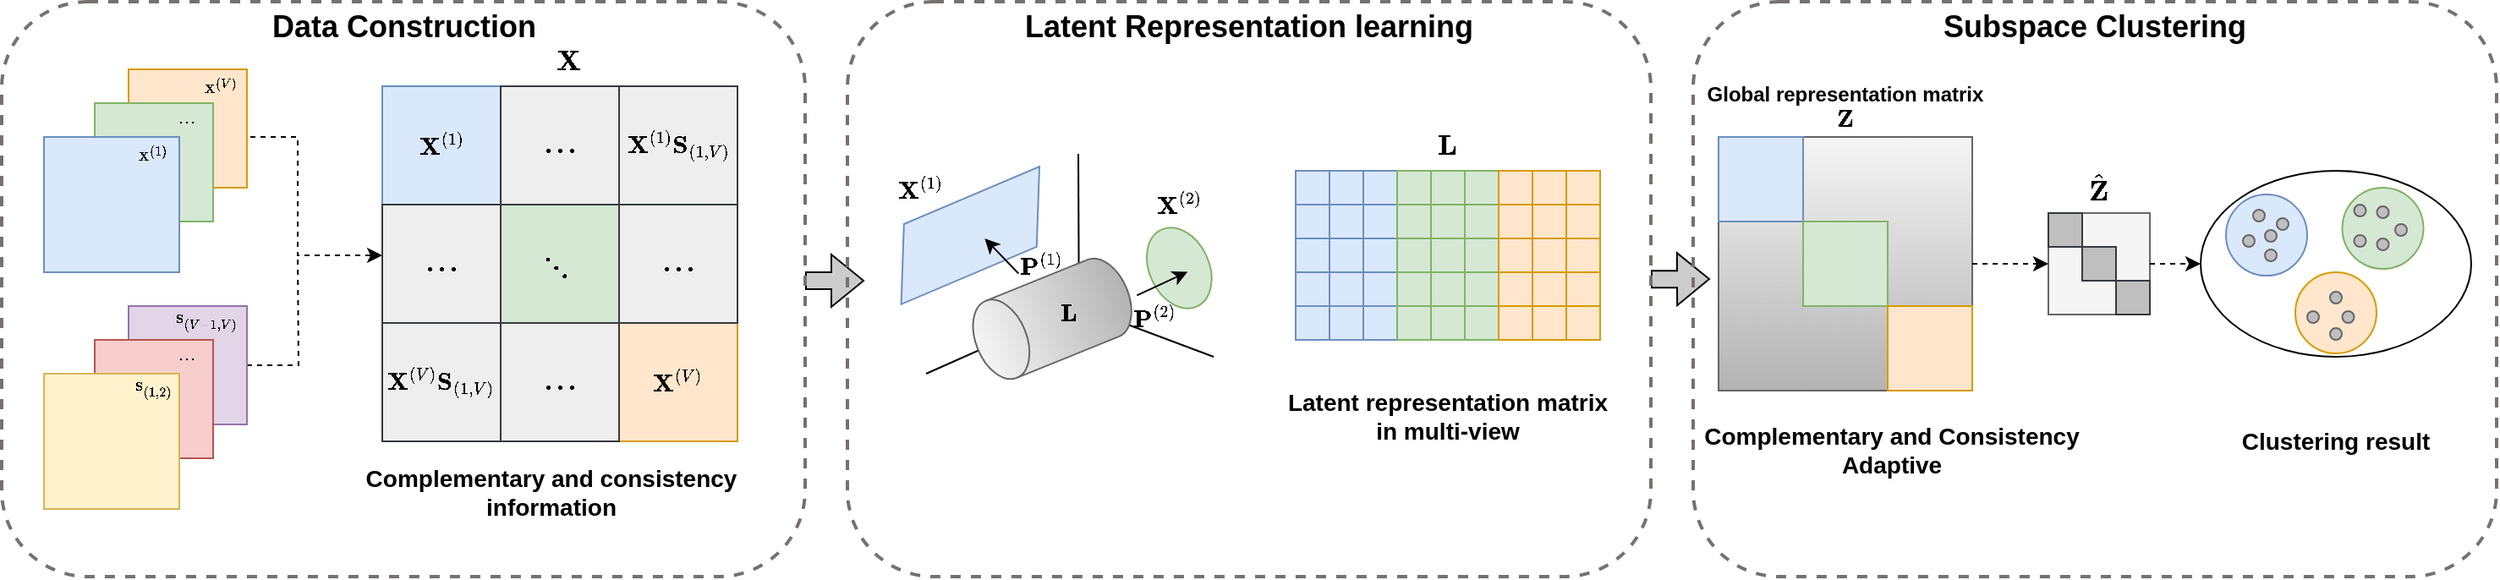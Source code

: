 <mxfile version="21.6.3" type="github">
  <diagram name="Page-1" id="2YBvvXClWsGukQMizWep">
    <mxGraphModel dx="1380" dy="829" grid="1" gridSize="10" guides="1" tooltips="1" connect="1" arrows="1" fold="1" page="1" pageScale="1" pageWidth="1654" pageHeight="1169" math="1" shadow="0">
      <root>
        <mxCell id="0" />
        <mxCell id="1" parent="0" />
        <mxCell id="ysqjjSb5tepzdiBI0oHy-188" value="" style="shape=flexArrow;endArrow=classic;html=1;rounded=0;fillColor=#CCCCCC;" edge="1" parent="1">
          <mxGeometry width="50" height="50" relative="1" as="geometry">
            <mxPoint x="990" y="214.17" as="sourcePoint" />
            <mxPoint x="1025" y="214" as="targetPoint" />
          </mxGeometry>
        </mxCell>
        <mxCell id="ysqjjSb5tepzdiBI0oHy-187" value="" style="shape=flexArrow;endArrow=classic;html=1;rounded=0;fillColor=#CCCCCC;fillStyle=auto;" edge="1" parent="1">
          <mxGeometry width="50" height="50" relative="1" as="geometry">
            <mxPoint x="490" y="215.0" as="sourcePoint" />
            <mxPoint x="525" y="215.0" as="targetPoint" />
          </mxGeometry>
        </mxCell>
        <mxCell id="ysqjjSb5tepzdiBI0oHy-163" value="" style="rounded=1;whiteSpace=wrap;html=1;fillColor=none;dashed=1;strokeColor=#767171;strokeWidth=2;" vertex="1" parent="1">
          <mxGeometry x="1015" y="50" width="475" height="340" as="geometry" />
        </mxCell>
        <mxCell id="ysqjjSb5tepzdiBI0oHy-164" value="" style="whiteSpace=wrap;html=1;aspect=fixed;fillColor=#f5f5f5;gradientColor=#b3b3b3;strokeColor=#666666;" vertex="1" parent="1">
          <mxGeometry x="1030" y="130" width="150" height="150" as="geometry" />
        </mxCell>
        <mxCell id="ysqjjSb5tepzdiBI0oHy-145" value="" style="rounded=1;whiteSpace=wrap;html=1;fillColor=none;dashed=1;strokeColor=#767171;strokeWidth=2;" vertex="1" parent="1">
          <mxGeometry x="515" y="50" width="475" height="340" as="geometry" />
        </mxCell>
        <mxCell id="ysqjjSb5tepzdiBI0oHy-98" value="" style="rounded=0;whiteSpace=wrap;html=1;" vertex="1" parent="1">
          <mxGeometry x="780" y="150" width="180" height="100" as="geometry" />
        </mxCell>
        <mxCell id="ysqjjSb5tepzdiBI0oHy-70" value="" style="rounded=1;whiteSpace=wrap;html=1;fillColor=none;dashed=1;strokeColor=#767171;strokeWidth=2;" vertex="1" parent="1">
          <mxGeometry x="15" y="50" width="475" height="340" as="geometry" />
        </mxCell>
        <mxCell id="ysqjjSb5tepzdiBI0oHy-49" value="" style="rounded=0;whiteSpace=wrap;html=1;" vertex="1" parent="1">
          <mxGeometry x="240" y="100" width="210" height="210" as="geometry" />
        </mxCell>
        <mxCell id="ysqjjSb5tepzdiBI0oHy-73" value="" style="edgeStyle=orthogonalEdgeStyle;rounded=0;orthogonalLoop=1;jettySize=auto;html=1;dashed=1;" edge="1" parent="1">
          <mxGeometry relative="1" as="geometry">
            <mxPoint x="150" y="130.0" as="sourcePoint" />
            <mxPoint x="240" y="200" as="targetPoint" />
            <Array as="points">
              <mxPoint x="190" y="130" />
              <mxPoint x="190" y="200" />
            </Array>
          </mxGeometry>
        </mxCell>
        <mxCell id="ysqjjSb5tepzdiBI0oHy-38" value="" style="rounded=0;whiteSpace=wrap;html=1;fillColor=#ffe6cc;strokeColor=#d79b00;" vertex="1" parent="1">
          <mxGeometry x="90" y="90" width="70" height="70" as="geometry" />
        </mxCell>
        <mxCell id="ysqjjSb5tepzdiBI0oHy-37" value="" style="rounded=0;whiteSpace=wrap;html=1;fillColor=#d5e8d4;strokeColor=#82b366;" vertex="1" parent="1">
          <mxGeometry x="70" y="110" width="70" height="70" as="geometry" />
        </mxCell>
        <mxCell id="ysqjjSb5tepzdiBI0oHy-35" value="" style="rounded=0;whiteSpace=wrap;html=1;fontSize=11;verticalAlign=top;align=right;fillColor=#dae8fc;strokeColor=#6c8ebf;" vertex="1" parent="1">
          <mxGeometry x="40" y="130" width="80" height="80" as="geometry" />
        </mxCell>
        <mxCell id="ysqjjSb5tepzdiBI0oHy-39" value="&lt;font style=&quot;font-size: 6px;&quot;&gt;$$\mathbf{X}^{(V)}$$&lt;/font&gt;" style="text;html=1;strokeColor=none;fillColor=none;align=center;verticalAlign=middle;whiteSpace=wrap;rounded=0;fontSize=9;" vertex="1" parent="1">
          <mxGeometry x="135" y="90" width="20" height="20" as="geometry" />
        </mxCell>
        <mxCell id="ysqjjSb5tepzdiBI0oHy-40" value="&lt;font style=&quot;font-size: 6px;&quot;&gt;$$\mathbf{...}$$&lt;/font&gt;" style="text;html=1;strokeColor=none;fillColor=none;align=center;verticalAlign=middle;whiteSpace=wrap;rounded=0;fontSize=9;" vertex="1" parent="1">
          <mxGeometry x="115" y="110" width="20" height="20" as="geometry" />
        </mxCell>
        <mxCell id="ysqjjSb5tepzdiBI0oHy-41" value="&lt;font style=&quot;font-size: 6px;&quot;&gt;$$\mathbf{X}^{(1)}$$&lt;/font&gt;" style="text;html=1;strokeColor=none;fillColor=none;align=center;verticalAlign=middle;whiteSpace=wrap;rounded=0;fontSize=9;" vertex="1" parent="1">
          <mxGeometry x="95" y="130" width="20" height="20" as="geometry" />
        </mxCell>
        <mxCell id="ysqjjSb5tepzdiBI0oHy-75" style="edgeStyle=orthogonalEdgeStyle;rounded=0;orthogonalLoop=1;jettySize=auto;html=1;dashed=1;endArrow=none;endFill=0;" edge="1" parent="1" source="ysqjjSb5tepzdiBI0oHy-43">
          <mxGeometry relative="1" as="geometry">
            <mxPoint x="190" y="200.0" as="targetPoint" />
          </mxGeometry>
        </mxCell>
        <mxCell id="ysqjjSb5tepzdiBI0oHy-43" value="" style="rounded=0;whiteSpace=wrap;html=1;fillColor=#e1d5e7;strokeColor=#9673a6;" vertex="1" parent="1">
          <mxGeometry x="90" y="230" width="70" height="70" as="geometry" />
        </mxCell>
        <mxCell id="ysqjjSb5tepzdiBI0oHy-44" value="" style="rounded=0;whiteSpace=wrap;html=1;fillColor=#f8cecc;strokeColor=#b85450;" vertex="1" parent="1">
          <mxGeometry x="70" y="250" width="70" height="70" as="geometry" />
        </mxCell>
        <mxCell id="ysqjjSb5tepzdiBI0oHy-45" value="" style="rounded=0;whiteSpace=wrap;html=1;fontSize=11;verticalAlign=top;align=right;fillColor=#fff2cc;strokeColor=#d6b656;" vertex="1" parent="1">
          <mxGeometry x="40" y="270" width="80" height="80" as="geometry" />
        </mxCell>
        <mxCell id="ysqjjSb5tepzdiBI0oHy-46" value="&lt;font style=&quot;font-size: 6px;&quot;&gt;$$\mathbf{S}_{(V-1,V)}$$&lt;/font&gt;" style="text;html=1;strokeColor=none;fillColor=none;align=center;verticalAlign=middle;whiteSpace=wrap;rounded=0;fontSize=9;" vertex="1" parent="1">
          <mxGeometry x="126" y="230" width="20" height="20" as="geometry" />
        </mxCell>
        <mxCell id="ysqjjSb5tepzdiBI0oHy-47" value="&lt;font style=&quot;font-size: 6px;&quot;&gt;$$\mathbf{...}$$&lt;/font&gt;" style="text;html=1;strokeColor=none;fillColor=none;align=center;verticalAlign=middle;whiteSpace=wrap;rounded=0;fontSize=9;" vertex="1" parent="1">
          <mxGeometry x="115" y="250" width="20" height="20" as="geometry" />
        </mxCell>
        <mxCell id="ysqjjSb5tepzdiBI0oHy-48" value="&lt;font style=&quot;font-size: 6px;&quot;&gt;$$\mathbf{S}_{(1,2)}$$&lt;/font&gt;" style="text;html=1;strokeColor=none;fillColor=none;align=center;verticalAlign=middle;whiteSpace=wrap;rounded=0;fontSize=9;" vertex="1" parent="1">
          <mxGeometry x="95" y="270" width="20" height="20" as="geometry" />
        </mxCell>
        <mxCell id="ysqjjSb5tepzdiBI0oHy-50" value="$$\mathbf{X}^{(1)}$$" style="rounded=0;whiteSpace=wrap;html=1;fillColor=#dae8fc;strokeColor=#6c8ebf;" vertex="1" parent="1">
          <mxGeometry x="240" y="100" width="70" height="70" as="geometry" />
        </mxCell>
        <mxCell id="ysqjjSb5tepzdiBI0oHy-51" value="" style="rounded=0;whiteSpace=wrap;html=1;fillColor=#d5e8d4;strokeColor=#82b366;" vertex="1" parent="1">
          <mxGeometry x="310" y="170" width="70" height="70" as="geometry" />
        </mxCell>
        <mxCell id="ysqjjSb5tepzdiBI0oHy-52" value="$$\mathbf{X}^{(V)}$$" style="rounded=0;whiteSpace=wrap;html=1;fillColor=#ffe6cc;strokeColor=#d79b00;" vertex="1" parent="1">
          <mxGeometry x="380" y="240" width="70" height="70" as="geometry" />
        </mxCell>
        <mxCell id="ysqjjSb5tepzdiBI0oHy-54" value="$$\mathbf{...}$$" style="rounded=0;whiteSpace=wrap;html=1;fillColor=#eeeeee;strokeColor=#36393d;" vertex="1" parent="1">
          <mxGeometry x="240" y="170" width="70" height="70" as="geometry" />
        </mxCell>
        <mxCell id="ysqjjSb5tepzdiBI0oHy-55" value="$$\mathbf{X}^{(V)}\mathbf{S}_{(1,V)}$$" style="rounded=0;whiteSpace=wrap;html=1;fillColor=#eeeeee;strokeColor=#36393d;" vertex="1" parent="1">
          <mxGeometry x="240" y="240" width="70" height="70" as="geometry" />
        </mxCell>
        <mxCell id="ysqjjSb5tepzdiBI0oHy-56" value="$$\mathbf{...}$$" style="rounded=0;whiteSpace=wrap;html=1;fillColor=#eeeeee;strokeColor=#36393d;" vertex="1" parent="1">
          <mxGeometry x="380" y="170" width="70" height="70" as="geometry" />
        </mxCell>
        <mxCell id="ysqjjSb5tepzdiBI0oHy-57" value="$$\mathbf{...}$$" style="rounded=0;whiteSpace=wrap;html=1;fillColor=#eeeeee;strokeColor=#36393d;" vertex="1" parent="1">
          <mxGeometry x="310" y="100" width="70" height="70" as="geometry" />
        </mxCell>
        <mxCell id="ysqjjSb5tepzdiBI0oHy-58" value="$$\mathbf{X}^{(1)}\mathbf{S}_{(1,V)}$$" style="rounded=0;whiteSpace=wrap;html=1;align=center;fillColor=#eeeeee;strokeColor=#36393d;" vertex="1" parent="1">
          <mxGeometry x="380" y="100" width="70" height="70" as="geometry" />
        </mxCell>
        <mxCell id="ysqjjSb5tepzdiBI0oHy-67" value="&lt;font style=&quot;font-size: 12px;&quot;&gt;$$\mathbf{...}$$&lt;/font&gt;" style="text;html=1;strokeColor=none;fillColor=none;align=center;verticalAlign=middle;whiteSpace=wrap;rounded=0;rotation=45;" vertex="1" parent="1">
          <mxGeometry x="315" y="190" width="60" height="30" as="geometry" />
        </mxCell>
        <mxCell id="ysqjjSb5tepzdiBI0oHy-69" value="$$\mathbf{...}$$" style="rounded=0;whiteSpace=wrap;html=1;fillColor=#eeeeee;strokeColor=#36393d;" vertex="1" parent="1">
          <mxGeometry x="310" y="240" width="70" height="70" as="geometry" />
        </mxCell>
        <mxCell id="ysqjjSb5tepzdiBI0oHy-71" value="&lt;b&gt;&lt;font style=&quot;font-size: 18px;&quot;&gt;Data Construction&lt;/font&gt;&lt;/b&gt;" style="text;html=1;strokeColor=none;fillColor=none;align=center;verticalAlign=middle;whiteSpace=wrap;rounded=0;" vertex="1" parent="1">
          <mxGeometry x="147.5" y="50" width="210" height="30" as="geometry" />
        </mxCell>
        <mxCell id="ysqjjSb5tepzdiBI0oHy-99" value="" style="whiteSpace=wrap;html=1;aspect=fixed;fillColor=#dae8fc;strokeColor=#6c8ebf;" vertex="1" parent="1">
          <mxGeometry x="780" y="150" width="20" height="20" as="geometry" />
        </mxCell>
        <mxCell id="ysqjjSb5tepzdiBI0oHy-100" value="" style="whiteSpace=wrap;html=1;aspect=fixed;fillColor=#dae8fc;strokeColor=#6c8ebf;" vertex="1" parent="1">
          <mxGeometry x="780" y="170" width="20" height="20" as="geometry" />
        </mxCell>
        <mxCell id="ysqjjSb5tepzdiBI0oHy-101" value="" style="whiteSpace=wrap;html=1;aspect=fixed;fillColor=#dae8fc;strokeColor=#6c8ebf;" vertex="1" parent="1">
          <mxGeometry x="780" y="190" width="20" height="20" as="geometry" />
        </mxCell>
        <mxCell id="ysqjjSb5tepzdiBI0oHy-102" value="" style="whiteSpace=wrap;html=1;aspect=fixed;fillColor=#dae8fc;strokeColor=#6c8ebf;" vertex="1" parent="1">
          <mxGeometry x="780" y="210" width="20" height="20" as="geometry" />
        </mxCell>
        <mxCell id="ysqjjSb5tepzdiBI0oHy-103" value="" style="whiteSpace=wrap;html=1;aspect=fixed;fillColor=#dae8fc;strokeColor=#6c8ebf;" vertex="1" parent="1">
          <mxGeometry x="780" y="230" width="20" height="20" as="geometry" />
        </mxCell>
        <mxCell id="ysqjjSb5tepzdiBI0oHy-104" value="" style="whiteSpace=wrap;html=1;aspect=fixed;fillColor=#dae8fc;strokeColor=#6c8ebf;" vertex="1" parent="1">
          <mxGeometry x="800" y="150" width="20" height="20" as="geometry" />
        </mxCell>
        <mxCell id="ysqjjSb5tepzdiBI0oHy-105" value="" style="whiteSpace=wrap;html=1;aspect=fixed;fillColor=#dae8fc;strokeColor=#6c8ebf;" vertex="1" parent="1">
          <mxGeometry x="800" y="170" width="20" height="20" as="geometry" />
        </mxCell>
        <mxCell id="ysqjjSb5tepzdiBI0oHy-106" value="" style="whiteSpace=wrap;html=1;aspect=fixed;fillColor=#dae8fc;strokeColor=#6c8ebf;" vertex="1" parent="1">
          <mxGeometry x="800" y="190" width="20" height="20" as="geometry" />
        </mxCell>
        <mxCell id="ysqjjSb5tepzdiBI0oHy-107" value="" style="whiteSpace=wrap;html=1;aspect=fixed;fillColor=#dae8fc;strokeColor=#6c8ebf;" vertex="1" parent="1">
          <mxGeometry x="800" y="210" width="20" height="20" as="geometry" />
        </mxCell>
        <mxCell id="ysqjjSb5tepzdiBI0oHy-108" value="" style="whiteSpace=wrap;html=1;aspect=fixed;fillColor=#dae8fc;strokeColor=#6c8ebf;" vertex="1" parent="1">
          <mxGeometry x="800" y="230" width="20" height="20" as="geometry" />
        </mxCell>
        <mxCell id="ysqjjSb5tepzdiBI0oHy-109" value="" style="whiteSpace=wrap;html=1;aspect=fixed;fillColor=#dae8fc;strokeColor=#6c8ebf;" vertex="1" parent="1">
          <mxGeometry x="820" y="150" width="20" height="20" as="geometry" />
        </mxCell>
        <mxCell id="ysqjjSb5tepzdiBI0oHy-110" value="" style="whiteSpace=wrap;html=1;aspect=fixed;fillColor=#dae8fc;strokeColor=#6c8ebf;" vertex="1" parent="1">
          <mxGeometry x="820" y="170" width="20" height="20" as="geometry" />
        </mxCell>
        <mxCell id="ysqjjSb5tepzdiBI0oHy-111" value="" style="whiteSpace=wrap;html=1;aspect=fixed;fillColor=#dae8fc;strokeColor=#6c8ebf;" vertex="1" parent="1">
          <mxGeometry x="820" y="190" width="20" height="20" as="geometry" />
        </mxCell>
        <mxCell id="ysqjjSb5tepzdiBI0oHy-112" value="" style="whiteSpace=wrap;html=1;aspect=fixed;fillColor=#dae8fc;strokeColor=#6c8ebf;" vertex="1" parent="1">
          <mxGeometry x="820" y="210" width="20" height="20" as="geometry" />
        </mxCell>
        <mxCell id="ysqjjSb5tepzdiBI0oHy-113" value="" style="whiteSpace=wrap;html=1;aspect=fixed;fillColor=#dae8fc;strokeColor=#6c8ebf;" vertex="1" parent="1">
          <mxGeometry x="820" y="230" width="20" height="20" as="geometry" />
        </mxCell>
        <mxCell id="ysqjjSb5tepzdiBI0oHy-114" value="" style="whiteSpace=wrap;html=1;aspect=fixed;fillColor=#d5e8d4;strokeColor=#82b366;" vertex="1" parent="1">
          <mxGeometry x="840" y="150" width="20" height="20" as="geometry" />
        </mxCell>
        <mxCell id="ysqjjSb5tepzdiBI0oHy-115" value="" style="whiteSpace=wrap;html=1;aspect=fixed;fillColor=#d5e8d4;strokeColor=#82b366;" vertex="1" parent="1">
          <mxGeometry x="840" y="170" width="20" height="20" as="geometry" />
        </mxCell>
        <mxCell id="ysqjjSb5tepzdiBI0oHy-116" value="" style="whiteSpace=wrap;html=1;aspect=fixed;fillColor=#d5e8d4;strokeColor=#82b366;" vertex="1" parent="1">
          <mxGeometry x="840" y="190" width="20" height="20" as="geometry" />
        </mxCell>
        <mxCell id="ysqjjSb5tepzdiBI0oHy-117" value="" style="whiteSpace=wrap;html=1;aspect=fixed;fillColor=#d5e8d4;strokeColor=#82b366;" vertex="1" parent="1">
          <mxGeometry x="840" y="210" width="20" height="20" as="geometry" />
        </mxCell>
        <mxCell id="ysqjjSb5tepzdiBI0oHy-118" value="" style="whiteSpace=wrap;html=1;aspect=fixed;fillColor=#d5e8d4;strokeColor=#82b366;" vertex="1" parent="1">
          <mxGeometry x="840" y="230" width="20" height="20" as="geometry" />
        </mxCell>
        <mxCell id="ysqjjSb5tepzdiBI0oHy-120" value="" style="whiteSpace=wrap;html=1;aspect=fixed;fillColor=#d5e8d4;strokeColor=#82b366;" vertex="1" parent="1">
          <mxGeometry x="860" y="150" width="20" height="20" as="geometry" />
        </mxCell>
        <mxCell id="ysqjjSb5tepzdiBI0oHy-121" value="" style="whiteSpace=wrap;html=1;aspect=fixed;fillColor=#d5e8d4;strokeColor=#82b366;" vertex="1" parent="1">
          <mxGeometry x="860" y="170" width="20" height="20" as="geometry" />
        </mxCell>
        <mxCell id="ysqjjSb5tepzdiBI0oHy-122" value="" style="whiteSpace=wrap;html=1;aspect=fixed;fillColor=#d5e8d4;strokeColor=#82b366;" vertex="1" parent="1">
          <mxGeometry x="860" y="190" width="20" height="20" as="geometry" />
        </mxCell>
        <mxCell id="ysqjjSb5tepzdiBI0oHy-123" value="" style="whiteSpace=wrap;html=1;aspect=fixed;fillColor=#d5e8d4;strokeColor=#82b366;" vertex="1" parent="1">
          <mxGeometry x="860" y="210" width="20" height="20" as="geometry" />
        </mxCell>
        <mxCell id="ysqjjSb5tepzdiBI0oHy-124" value="" style="whiteSpace=wrap;html=1;aspect=fixed;fillColor=#d5e8d4;strokeColor=#82b366;" vertex="1" parent="1">
          <mxGeometry x="860" y="230" width="20" height="20" as="geometry" />
        </mxCell>
        <mxCell id="ysqjjSb5tepzdiBI0oHy-125" value="" style="whiteSpace=wrap;html=1;aspect=fixed;fillColor=#d5e8d4;strokeColor=#82b366;" vertex="1" parent="1">
          <mxGeometry x="880" y="150" width="20" height="20" as="geometry" />
        </mxCell>
        <mxCell id="ysqjjSb5tepzdiBI0oHy-126" value="" style="whiteSpace=wrap;html=1;aspect=fixed;fillColor=#d5e8d4;strokeColor=#82b366;" vertex="1" parent="1">
          <mxGeometry x="880" y="170" width="20" height="20" as="geometry" />
        </mxCell>
        <mxCell id="ysqjjSb5tepzdiBI0oHy-127" value="" style="whiteSpace=wrap;html=1;aspect=fixed;fillColor=#d5e8d4;strokeColor=#82b366;" vertex="1" parent="1">
          <mxGeometry x="880" y="190" width="20" height="20" as="geometry" />
        </mxCell>
        <mxCell id="ysqjjSb5tepzdiBI0oHy-128" value="" style="whiteSpace=wrap;html=1;aspect=fixed;fillColor=#d5e8d4;strokeColor=#82b366;" vertex="1" parent="1">
          <mxGeometry x="880" y="210" width="20" height="20" as="geometry" />
        </mxCell>
        <mxCell id="ysqjjSb5tepzdiBI0oHy-129" value="" style="whiteSpace=wrap;html=1;aspect=fixed;fillColor=#d5e8d4;strokeColor=#82b366;" vertex="1" parent="1">
          <mxGeometry x="880" y="230" width="20" height="20" as="geometry" />
        </mxCell>
        <mxCell id="ysqjjSb5tepzdiBI0oHy-130" value="" style="whiteSpace=wrap;html=1;aspect=fixed;fillColor=#ffe6cc;strokeColor=#d79b00;" vertex="1" parent="1">
          <mxGeometry x="900" y="150" width="20" height="20" as="geometry" />
        </mxCell>
        <mxCell id="ysqjjSb5tepzdiBI0oHy-131" value="" style="whiteSpace=wrap;html=1;aspect=fixed;fillColor=#ffe6cc;strokeColor=#d79b00;" vertex="1" parent="1">
          <mxGeometry x="900" y="170" width="20" height="20" as="geometry" />
        </mxCell>
        <mxCell id="ysqjjSb5tepzdiBI0oHy-132" value="" style="whiteSpace=wrap;html=1;aspect=fixed;fillColor=#ffe6cc;strokeColor=#d79b00;" vertex="1" parent="1">
          <mxGeometry x="900" y="190" width="20" height="20" as="geometry" />
        </mxCell>
        <mxCell id="ysqjjSb5tepzdiBI0oHy-133" value="" style="whiteSpace=wrap;html=1;aspect=fixed;fillColor=#ffe6cc;strokeColor=#d79b00;" vertex="1" parent="1">
          <mxGeometry x="900" y="210" width="20" height="20" as="geometry" />
        </mxCell>
        <mxCell id="ysqjjSb5tepzdiBI0oHy-134" value="" style="whiteSpace=wrap;html=1;aspect=fixed;fillColor=#ffe6cc;strokeColor=#d79b00;" vertex="1" parent="1">
          <mxGeometry x="900" y="230" width="20" height="20" as="geometry" />
        </mxCell>
        <mxCell id="ysqjjSb5tepzdiBI0oHy-135" value="" style="whiteSpace=wrap;html=1;aspect=fixed;fillColor=#ffe6cc;strokeColor=#d79b00;" vertex="1" parent="1">
          <mxGeometry x="920" y="150" width="20" height="20" as="geometry" />
        </mxCell>
        <mxCell id="ysqjjSb5tepzdiBI0oHy-136" value="" style="whiteSpace=wrap;html=1;aspect=fixed;fillColor=#ffe6cc;strokeColor=#d79b00;" vertex="1" parent="1">
          <mxGeometry x="920" y="170" width="20" height="20" as="geometry" />
        </mxCell>
        <mxCell id="ysqjjSb5tepzdiBI0oHy-137" value="" style="whiteSpace=wrap;html=1;aspect=fixed;fillColor=#ffe6cc;strokeColor=#d79b00;" vertex="1" parent="1">
          <mxGeometry x="920" y="190" width="20" height="20" as="geometry" />
        </mxCell>
        <mxCell id="ysqjjSb5tepzdiBI0oHy-138" value="" style="whiteSpace=wrap;html=1;aspect=fixed;fillColor=#ffe6cc;strokeColor=#d79b00;" vertex="1" parent="1">
          <mxGeometry x="920" y="210" width="20" height="20" as="geometry" />
        </mxCell>
        <mxCell id="ysqjjSb5tepzdiBI0oHy-139" value="" style="whiteSpace=wrap;html=1;aspect=fixed;fillColor=#ffe6cc;strokeColor=#d79b00;" vertex="1" parent="1">
          <mxGeometry x="920" y="230" width="20" height="20" as="geometry" />
        </mxCell>
        <mxCell id="ysqjjSb5tepzdiBI0oHy-140" value="" style="whiteSpace=wrap;html=1;aspect=fixed;fillColor=#ffe6cc;strokeColor=#d79b00;" vertex="1" parent="1">
          <mxGeometry x="940" y="150" width="20" height="20" as="geometry" />
        </mxCell>
        <mxCell id="ysqjjSb5tepzdiBI0oHy-141" value="" style="whiteSpace=wrap;html=1;aspect=fixed;fillColor=#ffe6cc;strokeColor=#d79b00;" vertex="1" parent="1">
          <mxGeometry x="940" y="170" width="20" height="20" as="geometry" />
        </mxCell>
        <mxCell id="ysqjjSb5tepzdiBI0oHy-142" value="" style="whiteSpace=wrap;html=1;aspect=fixed;fillColor=#ffe6cc;strokeColor=#d79b00;" vertex="1" parent="1">
          <mxGeometry x="940" y="190" width="20" height="20" as="geometry" />
        </mxCell>
        <mxCell id="ysqjjSb5tepzdiBI0oHy-143" value="" style="whiteSpace=wrap;html=1;aspect=fixed;fillColor=#ffe6cc;strokeColor=#d79b00;" vertex="1" parent="1">
          <mxGeometry x="940" y="210" width="20" height="20" as="geometry" />
        </mxCell>
        <mxCell id="ysqjjSb5tepzdiBI0oHy-144" value="" style="whiteSpace=wrap;html=1;aspect=fixed;fillColor=#ffe6cc;strokeColor=#d79b00;" vertex="1" parent="1">
          <mxGeometry x="940" y="230" width="20" height="20" as="geometry" />
        </mxCell>
        <mxCell id="ysqjjSb5tepzdiBI0oHy-160" value="" style="group" vertex="1" connectable="0" parent="1">
          <mxGeometry x="530.002" y="140" width="207.71" height="138.065" as="geometry" />
        </mxCell>
        <mxCell id="ysqjjSb5tepzdiBI0oHy-77" value="" style="endArrow=none;html=1;rounded=0;" edge="1" parent="ysqjjSb5tepzdiBI0oHy-160">
          <mxGeometry width="50" height="50" relative="1" as="geometry">
            <mxPoint x="121.868" y="90" as="sourcePoint" />
            <mxPoint x="121.508" as="targetPoint" />
          </mxGeometry>
        </mxCell>
        <mxCell id="ysqjjSb5tepzdiBI0oHy-79" value="" style="endArrow=none;html=1;rounded=0;" edge="1" parent="ysqjjSb5tepzdiBI0oHy-160">
          <mxGeometry width="50" height="50" relative="1" as="geometry">
            <mxPoint x="201.508" y="120" as="sourcePoint" />
            <mxPoint x="121.508" y="90" as="targetPoint" />
          </mxGeometry>
        </mxCell>
        <mxCell id="ysqjjSb5tepzdiBI0oHy-147" value="" style="endArrow=none;html=1;rounded=0;" edge="1" parent="ysqjjSb5tepzdiBI0oHy-160">
          <mxGeometry width="50" height="50" relative="1" as="geometry">
            <mxPoint x="31.508" y="130" as="sourcePoint" />
            <mxPoint x="121.508" y="90" as="targetPoint" />
          </mxGeometry>
        </mxCell>
        <mxCell id="ysqjjSb5tepzdiBI0oHy-80" value="" style="shape=cylinder3;whiteSpace=wrap;html=1;boundedLbl=1;backgroundOutline=1;size=15;rotation=248;container=0;fillColor=#f5f5f5;strokeColor=#666666;gradientColor=#b3b3b3;" vertex="1" parent="ysqjjSb5tepzdiBI0oHy-160">
          <mxGeometry x="81.508" y="50" width="49.12" height="95" as="geometry" />
        </mxCell>
        <mxCell id="ysqjjSb5tepzdiBI0oHy-82" value="" style="ellipse;whiteSpace=wrap;html=1;rotation=65;container=0;fillColor=#d5e8d4;strokeColor=#82b366;" vertex="1" parent="ysqjjSb5tepzdiBI0oHy-160">
          <mxGeometry x="156.148" y="49.85" width="50" height="35.3" as="geometry" />
        </mxCell>
        <mxCell id="ysqjjSb5tepzdiBI0oHy-83" value="" style="shape=parallelogram;perimeter=parallelogramPerimeter;whiteSpace=wrap;html=1;fixedSize=1;rotation=337;size=20;container=0;fillColor=#dae8fc;strokeColor=#6c8ebf;" vertex="1" parent="ysqjjSb5tepzdiBI0oHy-160">
          <mxGeometry x="4.148" y="26.72" width="107" height="43" as="geometry" />
        </mxCell>
        <mxCell id="ysqjjSb5tepzdiBI0oHy-85" value="" style="endArrow=classic;html=1;rounded=0;" edge="1" parent="ysqjjSb5tepzdiBI0oHy-160">
          <mxGeometry width="50" height="50" relative="1" as="geometry">
            <mxPoint x="86.148" y="70.72" as="sourcePoint" />
            <mxPoint x="66.148" y="50" as="targetPoint" />
          </mxGeometry>
        </mxCell>
        <mxCell id="ysqjjSb5tepzdiBI0oHy-87" value="" style="endArrow=classic;html=1;rounded=0;" edge="1" parent="ysqjjSb5tepzdiBI0oHy-160">
          <mxGeometry width="50" height="50" relative="1" as="geometry">
            <mxPoint x="156.148" y="83.72" as="sourcePoint" />
            <mxPoint x="186.148" y="69.72" as="targetPoint" />
          </mxGeometry>
        </mxCell>
        <mxCell id="ysqjjSb5tepzdiBI0oHy-96" value="$$\mathbf{P}^{(2)}$$" style="text;html=1;strokeColor=none;fillColor=none;align=center;verticalAlign=middle;whiteSpace=wrap;rounded=0;" vertex="1" parent="ysqjjSb5tepzdiBI0oHy-160">
          <mxGeometry x="156" y="87" width="22.32" height="20" as="geometry" />
        </mxCell>
        <mxCell id="ysqjjSb5tepzdiBI0oHy-91" value="$$\mathbf{X}^{(2)}$$" style="text;html=1;strokeColor=none;fillColor=none;align=center;verticalAlign=middle;whiteSpace=wrap;rounded=0;" vertex="1" parent="ysqjjSb5tepzdiBI0oHy-160">
          <mxGeometry x="168.828" y="20" width="24.64" height="20" as="geometry" />
        </mxCell>
        <mxCell id="ysqjjSb5tepzdiBI0oHy-95" value="$$\mathbf{P}^{(1)}$$" style="text;html=1;strokeColor=none;fillColor=none;align=center;verticalAlign=middle;whiteSpace=wrap;rounded=0;" vertex="1" parent="ysqjjSb5tepzdiBI0oHy-160">
          <mxGeometry x="88.828" y="56" width="22.32" height="20" as="geometry" />
        </mxCell>
        <mxCell id="ysqjjSb5tepzdiBI0oHy-90" value="$$\mathbf{X}^{(1)}$$" style="text;html=1;strokeColor=none;fillColor=none;align=center;verticalAlign=middle;whiteSpace=wrap;rounded=0;" vertex="1" parent="ysqjjSb5tepzdiBI0oHy-160">
          <mxGeometry x="16.148" y="10.72" width="24.64" height="20" as="geometry" />
        </mxCell>
        <mxCell id="ysqjjSb5tepzdiBI0oHy-88" value="$$\mathbf{L}$$" style="text;html=1;strokeColor=none;fillColor=none;align=center;verticalAlign=middle;whiteSpace=wrap;rounded=0;" vertex="1" parent="ysqjjSb5tepzdiBI0oHy-160">
          <mxGeometry x="96.148" y="85.15" width="40" height="20" as="geometry" />
        </mxCell>
        <mxCell id="ysqjjSb5tepzdiBI0oHy-161" value="&lt;b&gt;&lt;font style=&quot;font-size: 18px;&quot;&gt;Latent Representation learning&lt;/font&gt;&lt;/b&gt;" style="text;html=1;strokeColor=none;fillColor=none;align=center;verticalAlign=middle;whiteSpace=wrap;rounded=0;" vertex="1" parent="1">
          <mxGeometry x="606.25" y="50" width="292.5" height="30" as="geometry" />
        </mxCell>
        <mxCell id="ysqjjSb5tepzdiBI0oHy-165" value="&lt;b&gt;&lt;font style=&quot;font-size: 18px;&quot;&gt;Subspace Clustering&lt;/font&gt;&lt;/b&gt;" style="text;html=1;strokeColor=none;fillColor=none;align=center;verticalAlign=middle;whiteSpace=wrap;rounded=0;" vertex="1" parent="1">
          <mxGeometry x="1106.25" y="50" width="292.5" height="30" as="geometry" />
        </mxCell>
        <mxCell id="ysqjjSb5tepzdiBI0oHy-167" value="" style="whiteSpace=wrap;html=1;aspect=fixed;fillColor=#dae8fc;strokeColor=#6c8ebf;" vertex="1" parent="1">
          <mxGeometry x="1030" y="130" width="50" height="50" as="geometry" />
        </mxCell>
        <mxCell id="ysqjjSb5tepzdiBI0oHy-168" value="" style="whiteSpace=wrap;html=1;aspect=fixed;fillColor=#d5e8d4;strokeColor=#82b366;" vertex="1" parent="1">
          <mxGeometry x="1080" y="180" width="50" height="50" as="geometry" />
        </mxCell>
        <mxCell id="ysqjjSb5tepzdiBI0oHy-169" value="" style="whiteSpace=wrap;html=1;aspect=fixed;fillColor=#ffe6cc;strokeColor=#d79b00;" vertex="1" parent="1">
          <mxGeometry x="1130" y="230" width="50" height="50" as="geometry" />
        </mxCell>
        <mxCell id="ysqjjSb5tepzdiBI0oHy-170" value="" style="whiteSpace=wrap;html=1;aspect=fixed;fillColor=#f5f5f5;strokeColor=#666666;fontColor=#333333;" vertex="1" parent="1">
          <mxGeometry x="1225" y="175" width="60" height="60" as="geometry" />
        </mxCell>
        <mxCell id="ysqjjSb5tepzdiBI0oHy-171" value="" style="ellipse;whiteSpace=wrap;html=1;" vertex="1" parent="1">
          <mxGeometry x="1315" y="150" width="160" height="110" as="geometry" />
        </mxCell>
        <mxCell id="ysqjjSb5tepzdiBI0oHy-172" value="$$\mathbf{Z}$$" style="text;html=1;strokeColor=none;fillColor=none;align=center;verticalAlign=middle;whiteSpace=wrap;rounded=0;" vertex="1" parent="1">
          <mxGeometry x="1090" y="110" width="30" height="20" as="geometry" />
        </mxCell>
        <mxCell id="ysqjjSb5tepzdiBI0oHy-174" value="&lt;span style=&quot;color: rgb(0, 0, 0); font-family: Helvetica; font-style: normal; font-variant-ligatures: normal; font-variant-caps: normal; font-weight: 400; letter-spacing: normal; orphans: 2; text-indent: 0px; text-transform: none; widows: 2; word-spacing: 0px; -webkit-text-stroke-width: 0px; background-color: rgb(251, 251, 251); text-decoration-thickness: initial; text-decoration-style: initial; text-decoration-color: initial; float: none; display: inline !important;&quot;&gt;&lt;font style=&quot;font-size: 14px;&quot;&gt;$$\hat{\mathbf{Z}}$$&lt;/font&gt;&lt;/span&gt;" style="text;whiteSpace=wrap;html=1;align=center;verticalAlign=middle;" vertex="1" parent="1">
          <mxGeometry x="1240" y="145" width="30" height="30" as="geometry" />
        </mxCell>
        <mxCell id="ysqjjSb5tepzdiBI0oHy-175" value="&lt;b&gt;Global representation matrix&lt;/b&gt;" style="text;html=1;strokeColor=none;fillColor=none;align=center;verticalAlign=middle;whiteSpace=wrap;rounded=0;" vertex="1" parent="1">
          <mxGeometry x="1020" y="90" width="170" height="30" as="geometry" />
        </mxCell>
        <mxCell id="ysqjjSb5tepzdiBI0oHy-177" value="" style="whiteSpace=wrap;html=1;aspect=fixed;fillColor=#bfbfbf;strokeColor=#36393d;" vertex="1" parent="1">
          <mxGeometry x="1225" y="175" width="20" height="20" as="geometry" />
        </mxCell>
        <mxCell id="ysqjjSb5tepzdiBI0oHy-179" value="" style="whiteSpace=wrap;html=1;aspect=fixed;fillColor=#bfbfbf;strokeColor=#36393d;" vertex="1" parent="1">
          <mxGeometry x="1245" y="195" width="20" height="20" as="geometry" />
        </mxCell>
        <mxCell id="ysqjjSb5tepzdiBI0oHy-180" value="" style="whiteSpace=wrap;html=1;aspect=fixed;fillColor=#bfbfbf;strokeColor=#36393d;" vertex="1" parent="1">
          <mxGeometry x="1265" y="215" width="20" height="20" as="geometry" />
        </mxCell>
        <mxCell id="ysqjjSb5tepzdiBI0oHy-181" value="&lt;font style=&quot;font-size: 14px;&quot;&gt;$$\mathbf{L}$$&lt;/font&gt;" style="text;html=1;strokeColor=none;fillColor=none;align=center;verticalAlign=middle;whiteSpace=wrap;rounded=0;" vertex="1" parent="1">
          <mxGeometry x="840" y="120" width="60" height="30" as="geometry" />
        </mxCell>
        <mxCell id="ysqjjSb5tepzdiBI0oHy-182" value="&lt;b&gt;&lt;font style=&quot;font-size: 14px;&quot;&gt;Latent representation matrix in multi-view&lt;/font&gt;&lt;/b&gt;" style="text;html=1;strokeColor=none;fillColor=none;align=center;verticalAlign=middle;whiteSpace=wrap;rounded=0;" vertex="1" parent="1">
          <mxGeometry x="770" y="280" width="200" height="30" as="geometry" />
        </mxCell>
        <mxCell id="ysqjjSb5tepzdiBI0oHy-184" value="&lt;b&gt;&lt;font style=&quot;font-size: 14px;&quot;&gt;Complementary and consistency information&lt;/font&gt;&lt;/b&gt;" style="text;html=1;strokeColor=none;fillColor=none;align=center;verticalAlign=middle;whiteSpace=wrap;rounded=0;" vertex="1" parent="1">
          <mxGeometry x="200" y="325" width="280" height="30" as="geometry" />
        </mxCell>
        <mxCell id="ysqjjSb5tepzdiBI0oHy-185" value="&lt;b&gt;&lt;font style=&quot;font-size: 14px;&quot;&gt;Complementary and Consistency Adaptive&lt;/font&gt;&lt;/b&gt;" style="text;html=1;strokeColor=none;fillColor=none;align=center;verticalAlign=middle;whiteSpace=wrap;rounded=0;" vertex="1" parent="1">
          <mxGeometry x="1020" y="300" width="225" height="30" as="geometry" />
        </mxCell>
        <mxCell id="ysqjjSb5tepzdiBI0oHy-186" value="&lt;b&gt;&lt;font style=&quot;font-size: 14px;&quot;&gt;Clustering result&lt;/font&gt;&lt;/b&gt;" style="text;html=1;strokeColor=none;fillColor=none;align=center;verticalAlign=middle;whiteSpace=wrap;rounded=0;" vertex="1" parent="1">
          <mxGeometry x="1330" y="295" width="130" height="30" as="geometry" />
        </mxCell>
        <mxCell id="ysqjjSb5tepzdiBI0oHy-190" value="" style="ellipse;whiteSpace=wrap;html=1;aspect=fixed;fillColor=#dae8fc;strokeColor=#6c8ebf;" vertex="1" parent="1">
          <mxGeometry x="1330" y="164.03" width="48" height="48" as="geometry" />
        </mxCell>
        <mxCell id="ysqjjSb5tepzdiBI0oHy-191" value="" style="ellipse;whiteSpace=wrap;html=1;aspect=fixed;fillColor=#d5e8d4;strokeColor=#82b366;" vertex="1" parent="1">
          <mxGeometry x="1398.75" y="160" width="48" height="48" as="geometry" />
        </mxCell>
        <mxCell id="ysqjjSb5tepzdiBI0oHy-192" value="" style="ellipse;whiteSpace=wrap;html=1;aspect=fixed;fillColor=#ffe6cc;strokeColor=#d79b00;" vertex="1" parent="1">
          <mxGeometry x="1371" y="210" width="48" height="48" as="geometry" />
        </mxCell>
        <mxCell id="ysqjjSb5tepzdiBI0oHy-198" value="" style="ellipse;whiteSpace=wrap;html=1;aspect=fixed;fillColor=#bfbfbf;strokeColor=#666666;gradientColor=none;" vertex="1" parent="1">
          <mxGeometry x="1360" y="178" width="7" height="7" as="geometry" />
        </mxCell>
        <mxCell id="ysqjjSb5tepzdiBI0oHy-206" value="" style="ellipse;whiteSpace=wrap;html=1;aspect=fixed;fillColor=#bfbfbf;strokeColor=#666666;gradientColor=none;" vertex="1" parent="1">
          <mxGeometry x="1340" y="188" width="7" height="7" as="geometry" />
        </mxCell>
        <mxCell id="ysqjjSb5tepzdiBI0oHy-207" value="" style="ellipse;whiteSpace=wrap;html=1;aspect=fixed;fillColor=#bfbfbf;strokeColor=#666666;gradientColor=none;" vertex="1" parent="1">
          <mxGeometry x="1353" y="196.5" width="7" height="7" as="geometry" />
        </mxCell>
        <mxCell id="ysqjjSb5tepzdiBI0oHy-208" value="" style="ellipse;whiteSpace=wrap;html=1;aspect=fixed;fillColor=#bfbfbf;strokeColor=#666666;gradientColor=none;" vertex="1" parent="1">
          <mxGeometry x="1346" y="173" width="7" height="7" as="geometry" />
        </mxCell>
        <mxCell id="ysqjjSb5tepzdiBI0oHy-209" value="" style="ellipse;whiteSpace=wrap;html=1;aspect=fixed;fillColor=#bfbfbf;strokeColor=#666666;gradientColor=none;" vertex="1" parent="1">
          <mxGeometry x="1353" y="185" width="7" height="7" as="geometry" />
        </mxCell>
        <mxCell id="ysqjjSb5tepzdiBI0oHy-210" value="" style="ellipse;whiteSpace=wrap;html=1;aspect=fixed;fillColor=#bfbfbf;strokeColor=#666666;gradientColor=none;" vertex="1" parent="1">
          <mxGeometry x="1378" y="233" width="7" height="7" as="geometry" />
        </mxCell>
        <mxCell id="ysqjjSb5tepzdiBI0oHy-211" value="" style="ellipse;whiteSpace=wrap;html=1;aspect=fixed;fillColor=#bfbfbf;strokeColor=#666666;gradientColor=none;" vertex="1" parent="1">
          <mxGeometry x="1391.5" y="243" width="7" height="7" as="geometry" />
        </mxCell>
        <mxCell id="ysqjjSb5tepzdiBI0oHy-212" value="" style="ellipse;whiteSpace=wrap;html=1;aspect=fixed;fillColor=#bfbfbf;strokeColor=#666666;gradientColor=none;" vertex="1" parent="1">
          <mxGeometry x="1391.5" y="221.5" width="7" height="7" as="geometry" />
        </mxCell>
        <mxCell id="ysqjjSb5tepzdiBI0oHy-213" value="" style="ellipse;whiteSpace=wrap;html=1;aspect=fixed;fillColor=#bfbfbf;strokeColor=#666666;gradientColor=none;" vertex="1" parent="1">
          <mxGeometry x="1398.75" y="233" width="7" height="7" as="geometry" />
        </mxCell>
        <mxCell id="ysqjjSb5tepzdiBI0oHy-214" value="" style="ellipse;whiteSpace=wrap;html=1;aspect=fixed;fillColor=#bfbfbf;strokeColor=#666666;gradientColor=none;" vertex="1" parent="1">
          <mxGeometry x="1405.75" y="170" width="7" height="7" as="geometry" />
        </mxCell>
        <mxCell id="ysqjjSb5tepzdiBI0oHy-215" value="" style="ellipse;whiteSpace=wrap;html=1;aspect=fixed;fillColor=#bfbfbf;strokeColor=#666666;gradientColor=none;" vertex="1" parent="1">
          <mxGeometry x="1419.25" y="171" width="7" height="7" as="geometry" />
        </mxCell>
        <mxCell id="ysqjjSb5tepzdiBI0oHy-216" value="" style="ellipse;whiteSpace=wrap;html=1;aspect=fixed;fillColor=#bfbfbf;strokeColor=#666666;gradientColor=none;" vertex="1" parent="1">
          <mxGeometry x="1405.75" y="188" width="7" height="7" as="geometry" />
        </mxCell>
        <mxCell id="ysqjjSb5tepzdiBI0oHy-217" value="" style="ellipse;whiteSpace=wrap;html=1;aspect=fixed;fillColor=#bfbfbf;strokeColor=#666666;gradientColor=none;" vertex="1" parent="1">
          <mxGeometry x="1430" y="181.5" width="7" height="7" as="geometry" />
        </mxCell>
        <mxCell id="ysqjjSb5tepzdiBI0oHy-218" value="" style="ellipse;whiteSpace=wrap;html=1;aspect=fixed;fillColor=#bfbfbf;strokeColor=#666666;gradientColor=none;" vertex="1" parent="1">
          <mxGeometry x="1419.25" y="190" width="7" height="7" as="geometry" />
        </mxCell>
        <mxCell id="ysqjjSb5tepzdiBI0oHy-224" value="" style="endArrow=classic;html=1;rounded=0;dashed=1;" edge="1" parent="1" target="ysqjjSb5tepzdiBI0oHy-170">
          <mxGeometry width="50" height="50" relative="1" as="geometry">
            <mxPoint x="1180" y="205" as="sourcePoint" />
            <mxPoint x="1230" y="156.5" as="targetPoint" />
          </mxGeometry>
        </mxCell>
        <mxCell id="ysqjjSb5tepzdiBI0oHy-225" value="" style="endArrow=classic;html=1;rounded=0;dashed=1;entryX=0;entryY=0.5;entryDx=0;entryDy=0;" edge="1" parent="1" target="ysqjjSb5tepzdiBI0oHy-171">
          <mxGeometry width="50" height="50" relative="1" as="geometry">
            <mxPoint x="1285" y="205" as="sourcePoint" />
            <mxPoint x="1310" y="205" as="targetPoint" />
          </mxGeometry>
        </mxCell>
        <mxCell id="ysqjjSb5tepzdiBI0oHy-226" value="&lt;font style=&quot;font-size: 14px;&quot;&gt;$$\mathbf{X}$$&lt;/font&gt;" style="text;html=1;strokeColor=none;fillColor=none;align=center;verticalAlign=middle;whiteSpace=wrap;rounded=0;" vertex="1" parent="1">
          <mxGeometry x="320" y="70" width="60" height="30" as="geometry" />
        </mxCell>
      </root>
    </mxGraphModel>
  </diagram>
</mxfile>
